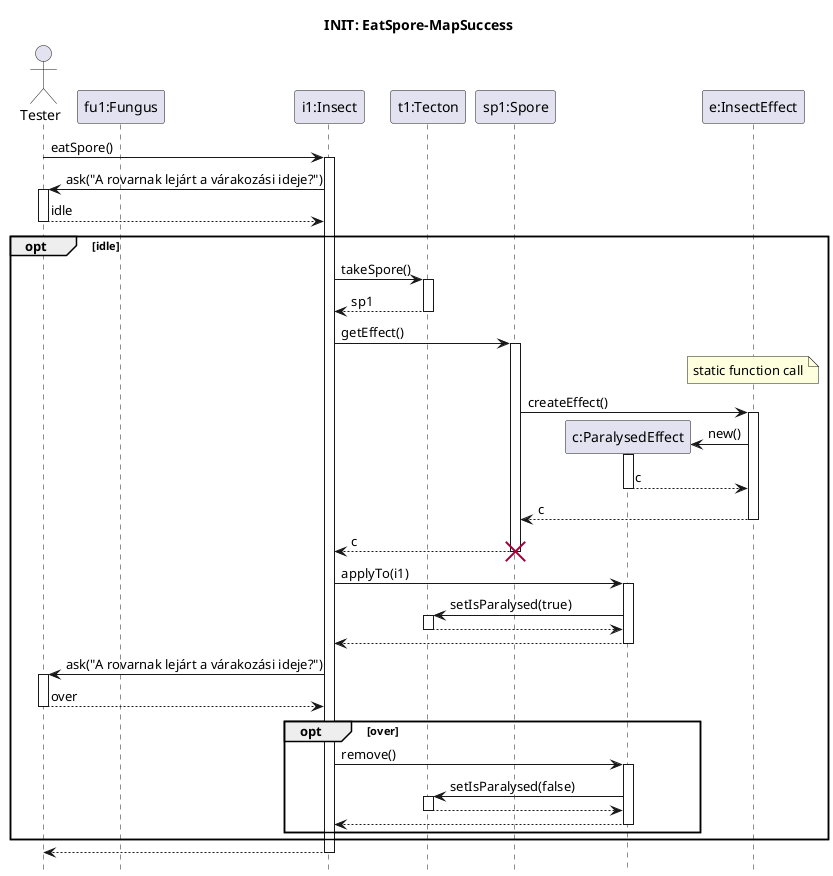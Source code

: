 @startuml Eat-spore/get-get-paralysedeffect
hide footbox

title INIT: EatSpore-MapSuccess

actor Tester as S

participant "fu1:Fungus" as fu1
participant "i1:Insect" as i1
participant "t1:Tecton" as t1
participant "sp1:Spore" as sp1
participant "c:ParalysedEffect" as c
participant "e:InsectEffect" as e

S -> i1 : eatSpore()
activate i1

S <- i1 : ask("A rovarnak lejárt a várakozási ideje?")
activate S
return idle

opt idle
    i1 -> t1 : takeSpore()
    activate t1

    return sp1

    i1 -> sp1 : getEffect()
    note over e : static function call
    activate sp1

    sp1 -> e : createEffect()
    activate e

    create c
    e -> c : new()
    activate c

    return c

    return c
    return c
    destroy sp1

    i1 -> c : applyTo(i1)
    activate c
    c -> t1 : setIsParalysed(true)
    activate t1
    return

    return
    
    i1 -> S : ask("A rovarnak lejárt a várakozási ideje?")
    activate S
    return over

    opt over
        i1 -> c : remove()
        activate c

        c -> t1 : setIsParalysed(false)
        activate t1
        return

        return    
    end
end

return

@enduml